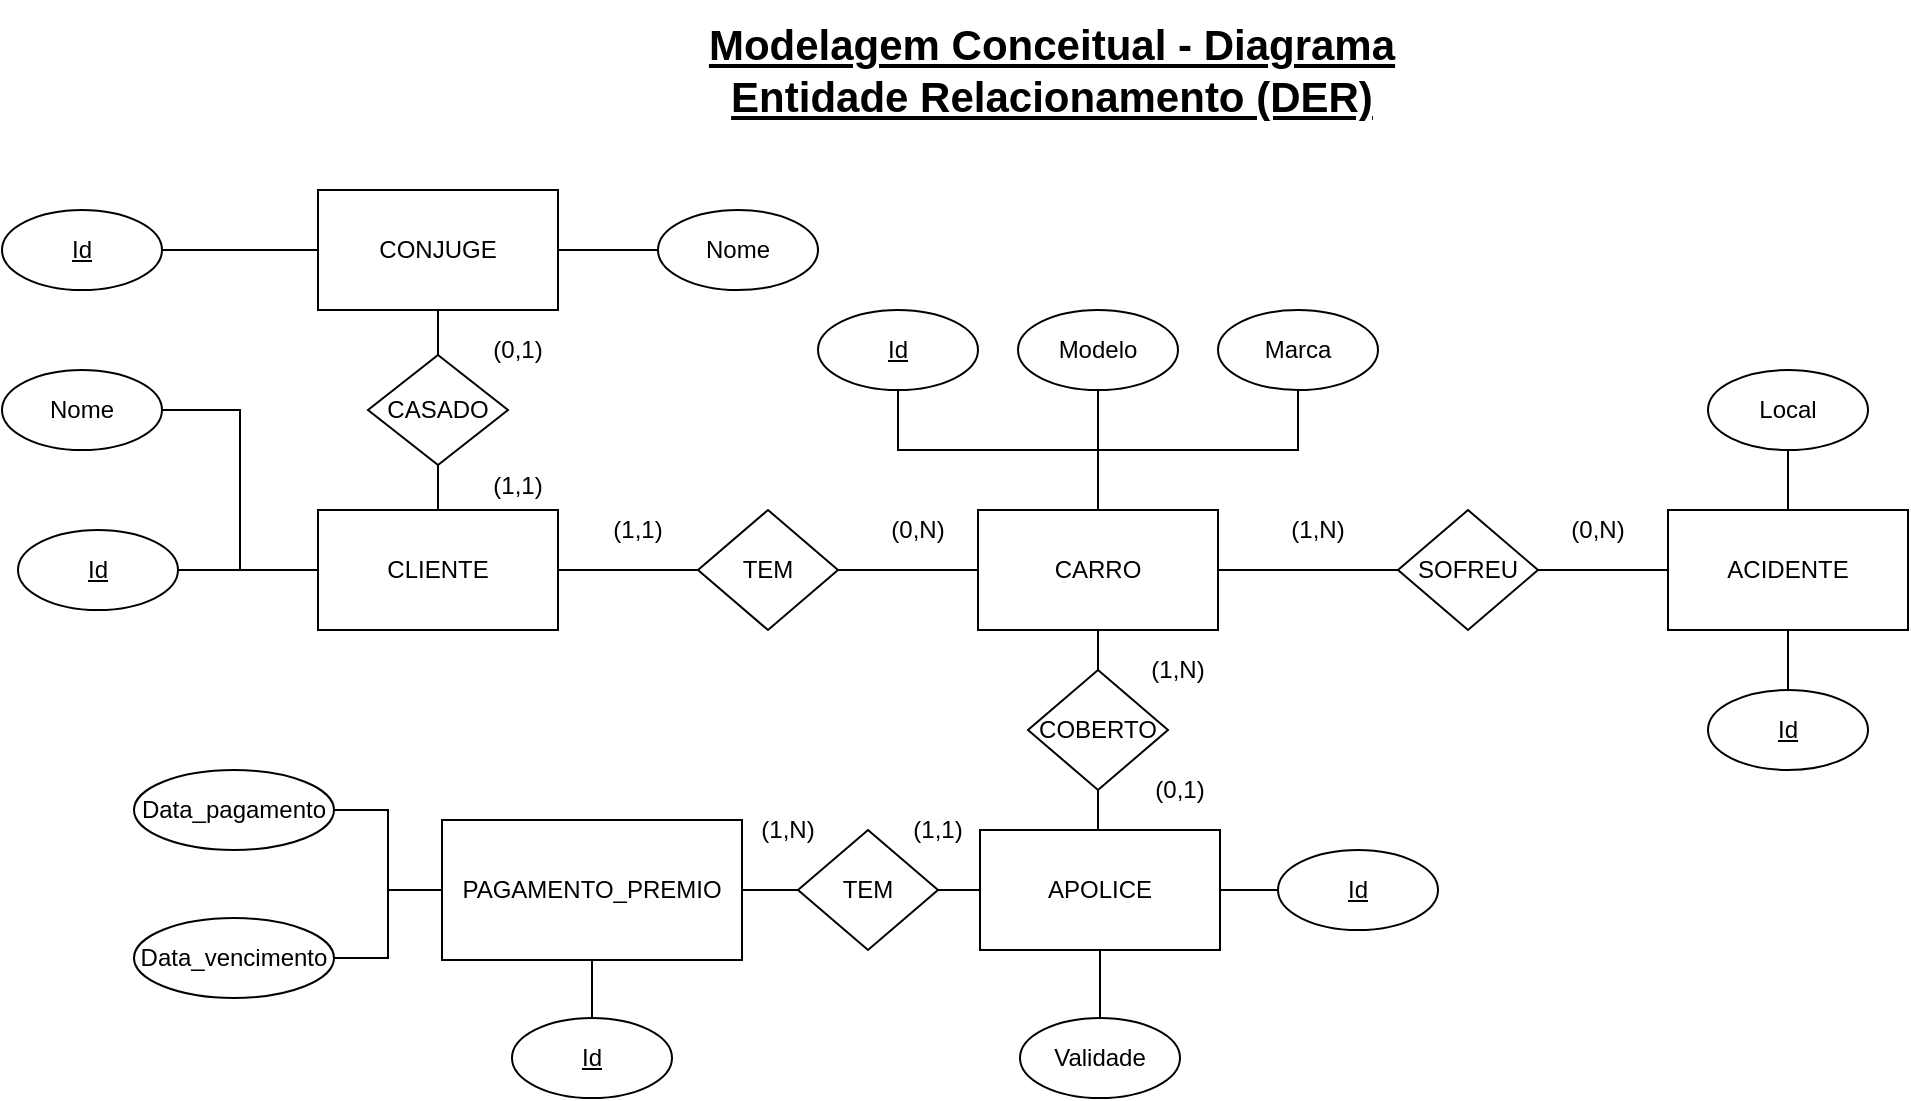 <mxfile version="15.2.9" type="google"><diagram id="Qxx4W6rtSTzOn6CIimFu" name="Page-1"><mxGraphModel dx="1038" dy="579" grid="1" gridSize="10" guides="1" tooltips="1" connect="1" arrows="1" fold="1" page="1" pageScale="1" pageWidth="980" pageHeight="1390" math="0" shadow="0"><root><mxCell id="0"/><mxCell id="1" parent="0"/><mxCell id="0rsBehLb4MUxCiojWExI-1" value="CLIENTE" style="rounded=0;whiteSpace=wrap;html=1;" parent="1" vertex="1"><mxGeometry x="158" y="275" width="120" height="60" as="geometry"/></mxCell><mxCell id="0rsBehLb4MUxCiojWExI-14" value="" style="edgeStyle=orthogonalEdgeStyle;rounded=0;orthogonalLoop=1;jettySize=auto;html=1;endArrow=none;endFill=0;" parent="1" source="0rsBehLb4MUxCiojWExI-2" target="0rsBehLb4MUxCiojWExI-12" edge="1"><mxGeometry relative="1" as="geometry"/></mxCell><mxCell id="0rsBehLb4MUxCiojWExI-15" value="" style="edgeStyle=orthogonalEdgeStyle;rounded=0;orthogonalLoop=1;jettySize=auto;html=1;endArrow=none;endFill=0;" parent="1" source="0rsBehLb4MUxCiojWExI-2" target="0rsBehLb4MUxCiojWExI-13" edge="1"><mxGeometry relative="1" as="geometry"/></mxCell><mxCell id="0rsBehLb4MUxCiojWExI-37" value="" style="edgeStyle=orthogonalEdgeStyle;rounded=0;orthogonalLoop=1;jettySize=auto;html=1;endArrow=none;endFill=0;" parent="1" source="0rsBehLb4MUxCiojWExI-2" target="0rsBehLb4MUxCiojWExI-36" edge="1"><mxGeometry relative="1" as="geometry"/></mxCell><mxCell id="0rsBehLb4MUxCiojWExI-43" style="edgeStyle=orthogonalEdgeStyle;rounded=0;orthogonalLoop=1;jettySize=auto;html=1;exitX=0.5;exitY=1;exitDx=0;exitDy=0;entryX=0.5;entryY=0;entryDx=0;entryDy=0;endArrow=none;endFill=0;" parent="1" source="0rsBehLb4MUxCiojWExI-2" target="0rsBehLb4MUxCiojWExI-42" edge="1"><mxGeometry relative="1" as="geometry"/></mxCell><mxCell id="0rsBehLb4MUxCiojWExI-2" value="CARRO" style="rounded=0;whiteSpace=wrap;html=1;" parent="1" vertex="1"><mxGeometry x="488" y="275" width="120" height="60" as="geometry"/></mxCell><mxCell id="0rsBehLb4MUxCiojWExI-3" value="ACIDENTE" style="rounded=0;whiteSpace=wrap;html=1;" parent="1" vertex="1"><mxGeometry x="833" y="275" width="120" height="60" as="geometry"/></mxCell><mxCell id="0rsBehLb4MUxCiojWExI-44" style="edgeStyle=orthogonalEdgeStyle;rounded=0;orthogonalLoop=1;jettySize=auto;html=1;exitX=0.5;exitY=0;exitDx=0;exitDy=0;entryX=0.5;entryY=1;entryDx=0;entryDy=0;endArrow=none;endFill=0;" parent="1" source="0rsBehLb4MUxCiojWExI-4" target="0rsBehLb4MUxCiojWExI-42" edge="1"><mxGeometry relative="1" as="geometry"/></mxCell><mxCell id="0rsBehLb4MUxCiojWExI-4" value="APOLICE" style="rounded=0;whiteSpace=wrap;html=1;" parent="1" vertex="1"><mxGeometry x="489" y="435" width="120" height="60" as="geometry"/></mxCell><mxCell id="0rsBehLb4MUxCiojWExI-21" value="" style="edgeStyle=orthogonalEdgeStyle;rounded=0;orthogonalLoop=1;jettySize=auto;html=1;endArrow=none;endFill=0;" parent="1" source="0rsBehLb4MUxCiojWExI-5" target="0rsBehLb4MUxCiojWExI-20" edge="1"><mxGeometry relative="1" as="geometry"/></mxCell><mxCell id="0rsBehLb4MUxCiojWExI-52" value="" style="edgeStyle=orthogonalEdgeStyle;rounded=0;orthogonalLoop=1;jettySize=auto;html=1;endArrow=none;endFill=0;" parent="1" source="0rsBehLb4MUxCiojWExI-5" target="0rsBehLb4MUxCiojWExI-48" edge="1"><mxGeometry relative="1" as="geometry"/></mxCell><mxCell id="0rsBehLb4MUxCiojWExI-5" value="PAGAMENTO_PREMIO" style="rounded=0;whiteSpace=wrap;html=1;" parent="1" vertex="1"><mxGeometry x="220" y="430" width="150" height="70" as="geometry"/></mxCell><mxCell id="0rsBehLb4MUxCiojWExI-8" value="" style="edgeStyle=orthogonalEdgeStyle;rounded=0;orthogonalLoop=1;jettySize=auto;html=1;endArrow=none;endFill=0;" parent="1" source="0rsBehLb4MUxCiojWExI-6" target="0rsBehLb4MUxCiojWExI-1" edge="1"><mxGeometry relative="1" as="geometry"/></mxCell><mxCell id="0rsBehLb4MUxCiojWExI-6" value="&lt;u&gt;Id&lt;/u&gt;" style="ellipse;whiteSpace=wrap;html=1;" parent="1" vertex="1"><mxGeometry x="8" y="285" width="80" height="40" as="geometry"/></mxCell><mxCell id="gwwZyRmlLX4sRy2oH_wT-4" style="edgeStyle=orthogonalEdgeStyle;rounded=0;orthogonalLoop=1;jettySize=auto;html=1;exitX=1;exitY=0.5;exitDx=0;exitDy=0;entryX=0;entryY=0.5;entryDx=0;entryDy=0;endArrow=none;endFill=0;" parent="1" source="0rsBehLb4MUxCiojWExI-7" target="0rsBehLb4MUxCiojWExI-1" edge="1"><mxGeometry relative="1" as="geometry"/></mxCell><mxCell id="0rsBehLb4MUxCiojWExI-7" value="Nome" style="ellipse;whiteSpace=wrap;html=1;" parent="1" vertex="1"><mxGeometry y="205" width="80" height="40" as="geometry"/></mxCell><mxCell id="0rsBehLb4MUxCiojWExI-11" value="" style="edgeStyle=orthogonalEdgeStyle;rounded=0;orthogonalLoop=1;jettySize=auto;html=1;endArrow=none;endFill=0;" parent="1" source="0rsBehLb4MUxCiojWExI-10" target="0rsBehLb4MUxCiojWExI-2" edge="1"><mxGeometry relative="1" as="geometry"/></mxCell><mxCell id="0rsBehLb4MUxCiojWExI-10" value="&lt;u&gt;Id&lt;/u&gt;" style="ellipse;whiteSpace=wrap;html=1;" parent="1" vertex="1"><mxGeometry x="408" y="175" width="80" height="40" as="geometry"/></mxCell><mxCell id="0rsBehLb4MUxCiojWExI-12" value="Modelo" style="ellipse;whiteSpace=wrap;html=1;" parent="1" vertex="1"><mxGeometry x="508" y="175" width="80" height="40" as="geometry"/></mxCell><mxCell id="0rsBehLb4MUxCiojWExI-13" value="Marca" style="ellipse;whiteSpace=wrap;html=1;" parent="1" vertex="1"><mxGeometry x="608" y="175" width="80" height="40" as="geometry"/></mxCell><mxCell id="0rsBehLb4MUxCiojWExI-17" value="" style="edgeStyle=orthogonalEdgeStyle;rounded=0;orthogonalLoop=1;jettySize=auto;html=1;endArrow=none;endFill=0;" parent="1" source="0rsBehLb4MUxCiojWExI-16" target="0rsBehLb4MUxCiojWExI-3" edge="1"><mxGeometry relative="1" as="geometry"/></mxCell><mxCell id="0rsBehLb4MUxCiojWExI-16" value="&lt;u&gt;Id&lt;/u&gt;" style="ellipse;whiteSpace=wrap;html=1;" parent="1" vertex="1"><mxGeometry x="853" y="365" width="80" height="40" as="geometry"/></mxCell><mxCell id="0rsBehLb4MUxCiojWExI-19" value="" style="edgeStyle=orthogonalEdgeStyle;rounded=0;orthogonalLoop=1;jettySize=auto;html=1;endArrow=none;endFill=0;" parent="1" source="0rsBehLb4MUxCiojWExI-18" target="0rsBehLb4MUxCiojWExI-4" edge="1"><mxGeometry relative="1" as="geometry"/></mxCell><mxCell id="0rsBehLb4MUxCiojWExI-18" value="&lt;u&gt;Id&lt;/u&gt;" style="ellipse;whiteSpace=wrap;html=1;" parent="1" vertex="1"><mxGeometry x="638" y="445" width="80" height="40" as="geometry"/></mxCell><mxCell id="0rsBehLb4MUxCiojWExI-20" value="&lt;u&gt;Id&lt;/u&gt;" style="ellipse;whiteSpace=wrap;html=1;" parent="1" vertex="1"><mxGeometry x="255" y="529" width="80" height="40" as="geometry"/></mxCell><mxCell id="0rsBehLb4MUxCiojWExI-23" value="" style="edgeStyle=orthogonalEdgeStyle;rounded=0;orthogonalLoop=1;jettySize=auto;html=1;endArrow=none;endFill=0;" parent="1" source="0rsBehLb4MUxCiojWExI-22" target="0rsBehLb4MUxCiojWExI-3" edge="1"><mxGeometry relative="1" as="geometry"/></mxCell><mxCell id="0rsBehLb4MUxCiojWExI-22" value="Local" style="ellipse;whiteSpace=wrap;html=1;" parent="1" vertex="1"><mxGeometry x="853" y="205" width="80" height="40" as="geometry"/></mxCell><mxCell id="0rsBehLb4MUxCiojWExI-25" value="" style="edgeStyle=orthogonalEdgeStyle;rounded=0;orthogonalLoop=1;jettySize=auto;html=1;endArrow=none;endFill=0;" parent="1" source="0rsBehLb4MUxCiojWExI-24" target="0rsBehLb4MUxCiojWExI-4" edge="1"><mxGeometry relative="1" as="geometry"/></mxCell><mxCell id="0rsBehLb4MUxCiojWExI-24" value="Validade" style="ellipse;whiteSpace=wrap;html=1;" parent="1" vertex="1"><mxGeometry x="509" y="529" width="80" height="40" as="geometry"/></mxCell><mxCell id="0rsBehLb4MUxCiojWExI-28" value="" style="edgeStyle=orthogonalEdgeStyle;rounded=0;orthogonalLoop=1;jettySize=auto;html=1;endArrow=none;endFill=0;" parent="1" source="0rsBehLb4MUxCiojWExI-27" target="0rsBehLb4MUxCiojWExI-5" edge="1"><mxGeometry relative="1" as="geometry"/></mxCell><mxCell id="0rsBehLb4MUxCiojWExI-27" value="Data_pagamento" style="ellipse;whiteSpace=wrap;html=1;" parent="1" vertex="1"><mxGeometry x="66" y="405" width="100" height="40" as="geometry"/></mxCell><mxCell id="0rsBehLb4MUxCiojWExI-30" value="" style="edgeStyle=orthogonalEdgeStyle;rounded=0;orthogonalLoop=1;jettySize=auto;html=1;endArrow=none;endFill=0;" parent="1" source="0rsBehLb4MUxCiojWExI-29" target="0rsBehLb4MUxCiojWExI-5" edge="1"><mxGeometry relative="1" as="geometry"/></mxCell><mxCell id="0rsBehLb4MUxCiojWExI-29" value="Data_vencimento" style="ellipse;whiteSpace=wrap;html=1;" parent="1" vertex="1"><mxGeometry x="66" y="479" width="100" height="40" as="geometry"/></mxCell><mxCell id="0rsBehLb4MUxCiojWExI-32" value="" style="edgeStyle=orthogonalEdgeStyle;rounded=0;orthogonalLoop=1;jettySize=auto;html=1;endArrow=none;endFill=0;" parent="1" source="0rsBehLb4MUxCiojWExI-31" target="0rsBehLb4MUxCiojWExI-2" edge="1"><mxGeometry relative="1" as="geometry"/></mxCell><mxCell id="0rsBehLb4MUxCiojWExI-33" value="" style="edgeStyle=orthogonalEdgeStyle;rounded=0;orthogonalLoop=1;jettySize=auto;html=1;endArrow=none;endFill=0;" parent="1" source="0rsBehLb4MUxCiojWExI-31" target="0rsBehLb4MUxCiojWExI-1" edge="1"><mxGeometry relative="1" as="geometry"/></mxCell><mxCell id="0rsBehLb4MUxCiojWExI-31" value="TEM" style="rhombus;whiteSpace=wrap;html=1;" parent="1" vertex="1"><mxGeometry x="348" y="275" width="70" height="60" as="geometry"/></mxCell><mxCell id="0rsBehLb4MUxCiojWExI-34" value="(0,N)" style="text;html=1;strokeColor=none;fillColor=none;align=center;verticalAlign=middle;whiteSpace=wrap;rounded=0;" parent="1" vertex="1"><mxGeometry x="438" y="275" width="40" height="20" as="geometry"/></mxCell><mxCell id="0rsBehLb4MUxCiojWExI-35" value="(1,1)" style="text;html=1;strokeColor=none;fillColor=none;align=center;verticalAlign=middle;whiteSpace=wrap;rounded=0;" parent="1" vertex="1"><mxGeometry x="298" y="275" width="40" height="20" as="geometry"/></mxCell><mxCell id="0rsBehLb4MUxCiojWExI-38" value="" style="edgeStyle=orthogonalEdgeStyle;rounded=0;orthogonalLoop=1;jettySize=auto;html=1;endArrow=none;endFill=0;" parent="1" source="0rsBehLb4MUxCiojWExI-36" target="0rsBehLb4MUxCiojWExI-3" edge="1"><mxGeometry relative="1" as="geometry"/></mxCell><mxCell id="0rsBehLb4MUxCiojWExI-36" value="SOFREU" style="rhombus;whiteSpace=wrap;html=1;" parent="1" vertex="1"><mxGeometry x="698" y="275" width="70" height="60" as="geometry"/></mxCell><mxCell id="0rsBehLb4MUxCiojWExI-39" value="(1,N)" style="text;html=1;strokeColor=none;fillColor=none;align=center;verticalAlign=middle;whiteSpace=wrap;rounded=0;" parent="1" vertex="1"><mxGeometry x="638" y="275" width="40" height="20" as="geometry"/></mxCell><mxCell id="0rsBehLb4MUxCiojWExI-40" value="(0,N)" style="text;html=1;strokeColor=none;fillColor=none;align=center;verticalAlign=middle;whiteSpace=wrap;rounded=0;" parent="1" vertex="1"><mxGeometry x="778" y="275" width="40" height="20" as="geometry"/></mxCell><mxCell id="0rsBehLb4MUxCiojWExI-42" value="COBERTO" style="rhombus;whiteSpace=wrap;html=1;" parent="1" vertex="1"><mxGeometry x="513" y="355" width="70" height="60" as="geometry"/></mxCell><mxCell id="0rsBehLb4MUxCiojWExI-45" value="(1,N)" style="text;html=1;strokeColor=none;fillColor=none;align=center;verticalAlign=middle;whiteSpace=wrap;rounded=0;" parent="1" vertex="1"><mxGeometry x="568" y="345" width="40" height="20" as="geometry"/></mxCell><mxCell id="0rsBehLb4MUxCiojWExI-46" value="(0,1)" style="text;html=1;strokeColor=none;fillColor=none;align=center;verticalAlign=middle;whiteSpace=wrap;rounded=0;" parent="1" vertex="1"><mxGeometry x="569" y="405" width="40" height="20" as="geometry"/></mxCell><mxCell id="0rsBehLb4MUxCiojWExI-49" value="" style="edgeStyle=orthogonalEdgeStyle;rounded=0;orthogonalLoop=1;jettySize=auto;html=1;endArrow=none;endFill=0;" parent="1" source="0rsBehLb4MUxCiojWExI-48" target="0rsBehLb4MUxCiojWExI-4" edge="1"><mxGeometry relative="1" as="geometry"/></mxCell><mxCell id="0rsBehLb4MUxCiojWExI-48" value="TEM" style="rhombus;whiteSpace=wrap;html=1;" parent="1" vertex="1"><mxGeometry x="398" y="435" width="70" height="60" as="geometry"/></mxCell><mxCell id="0rsBehLb4MUxCiojWExI-51" value="&lt;b&gt;&lt;font style=&quot;font-size: 21px&quot;&gt;&lt;u&gt;Modelagem Conceitual - Diagrama Entidade Relacionamento (DER)&lt;/u&gt;&lt;/font&gt;&lt;/b&gt;" style="text;html=1;strokeColor=none;fillColor=none;align=center;verticalAlign=middle;whiteSpace=wrap;rounded=0;" parent="1" vertex="1"><mxGeometry x="320" y="20" width="410" height="70" as="geometry"/></mxCell><mxCell id="0rsBehLb4MUxCiojWExI-53" value="(1,N)" style="text;html=1;strokeColor=none;fillColor=none;align=center;verticalAlign=middle;whiteSpace=wrap;rounded=0;" parent="1" vertex="1"><mxGeometry x="373" y="425" width="40" height="20" as="geometry"/></mxCell><mxCell id="0rsBehLb4MUxCiojWExI-54" value="(1,1)" style="text;html=1;strokeColor=none;fillColor=none;align=center;verticalAlign=middle;whiteSpace=wrap;rounded=0;" parent="1" vertex="1"><mxGeometry x="448" y="425" width="40" height="20" as="geometry"/></mxCell><mxCell id="gwwZyRmlLX4sRy2oH_wT-2" value="CONJUGE" style="rounded=0;whiteSpace=wrap;html=1;" parent="1" vertex="1"><mxGeometry x="158" y="115" width="120" height="60" as="geometry"/></mxCell><mxCell id="gwwZyRmlLX4sRy2oH_wT-6" style="edgeStyle=orthogonalEdgeStyle;rounded=0;orthogonalLoop=1;jettySize=auto;html=1;exitX=0.5;exitY=1;exitDx=0;exitDy=0;entryX=0.5;entryY=0;entryDx=0;entryDy=0;endArrow=none;endFill=0;" parent="1" source="gwwZyRmlLX4sRy2oH_wT-5" target="0rsBehLb4MUxCiojWExI-1" edge="1"><mxGeometry relative="1" as="geometry"/></mxCell><mxCell id="gwwZyRmlLX4sRy2oH_wT-7" style="edgeStyle=orthogonalEdgeStyle;rounded=0;orthogonalLoop=1;jettySize=auto;html=1;exitX=0.5;exitY=0;exitDx=0;exitDy=0;entryX=0.5;entryY=1;entryDx=0;entryDy=0;endArrow=none;endFill=0;" parent="1" source="gwwZyRmlLX4sRy2oH_wT-5" target="gwwZyRmlLX4sRy2oH_wT-2" edge="1"><mxGeometry relative="1" as="geometry"/></mxCell><mxCell id="gwwZyRmlLX4sRy2oH_wT-5" value="CASADO" style="rhombus;whiteSpace=wrap;html=1;" parent="1" vertex="1"><mxGeometry x="183" y="197.5" width="70" height="55" as="geometry"/></mxCell><mxCell id="gwwZyRmlLX4sRy2oH_wT-9" value="" style="edgeStyle=orthogonalEdgeStyle;rounded=0;orthogonalLoop=1;jettySize=auto;html=1;endArrow=none;endFill=0;" parent="1" source="gwwZyRmlLX4sRy2oH_wT-8" target="gwwZyRmlLX4sRy2oH_wT-2" edge="1"><mxGeometry relative="1" as="geometry"/></mxCell><mxCell id="gwwZyRmlLX4sRy2oH_wT-8" value="&lt;u&gt;Id&lt;/u&gt;" style="ellipse;whiteSpace=wrap;html=1;" parent="1" vertex="1"><mxGeometry y="125" width="80" height="40" as="geometry"/></mxCell><mxCell id="gwwZyRmlLX4sRy2oH_wT-11" value="" style="edgeStyle=orthogonalEdgeStyle;rounded=0;orthogonalLoop=1;jettySize=auto;html=1;endArrow=none;endFill=0;" parent="1" source="gwwZyRmlLX4sRy2oH_wT-10" target="gwwZyRmlLX4sRy2oH_wT-2" edge="1"><mxGeometry relative="1" as="geometry"/></mxCell><mxCell id="gwwZyRmlLX4sRy2oH_wT-10" value="Nome" style="ellipse;whiteSpace=wrap;html=1;" parent="1" vertex="1"><mxGeometry x="328" y="125" width="80" height="40" as="geometry"/></mxCell><mxCell id="gwwZyRmlLX4sRy2oH_wT-12" value="(1,1)" style="text;html=1;strokeColor=none;fillColor=none;align=center;verticalAlign=middle;whiteSpace=wrap;rounded=0;" parent="1" vertex="1"><mxGeometry x="238" y="252.5" width="40" height="20" as="geometry"/></mxCell><mxCell id="gwwZyRmlLX4sRy2oH_wT-13" value="(0,1)" style="text;html=1;strokeColor=none;fillColor=none;align=center;verticalAlign=middle;whiteSpace=wrap;rounded=0;" parent="1" vertex="1"><mxGeometry x="238" y="185" width="40" height="20" as="geometry"/></mxCell></root></mxGraphModel></diagram></mxfile>